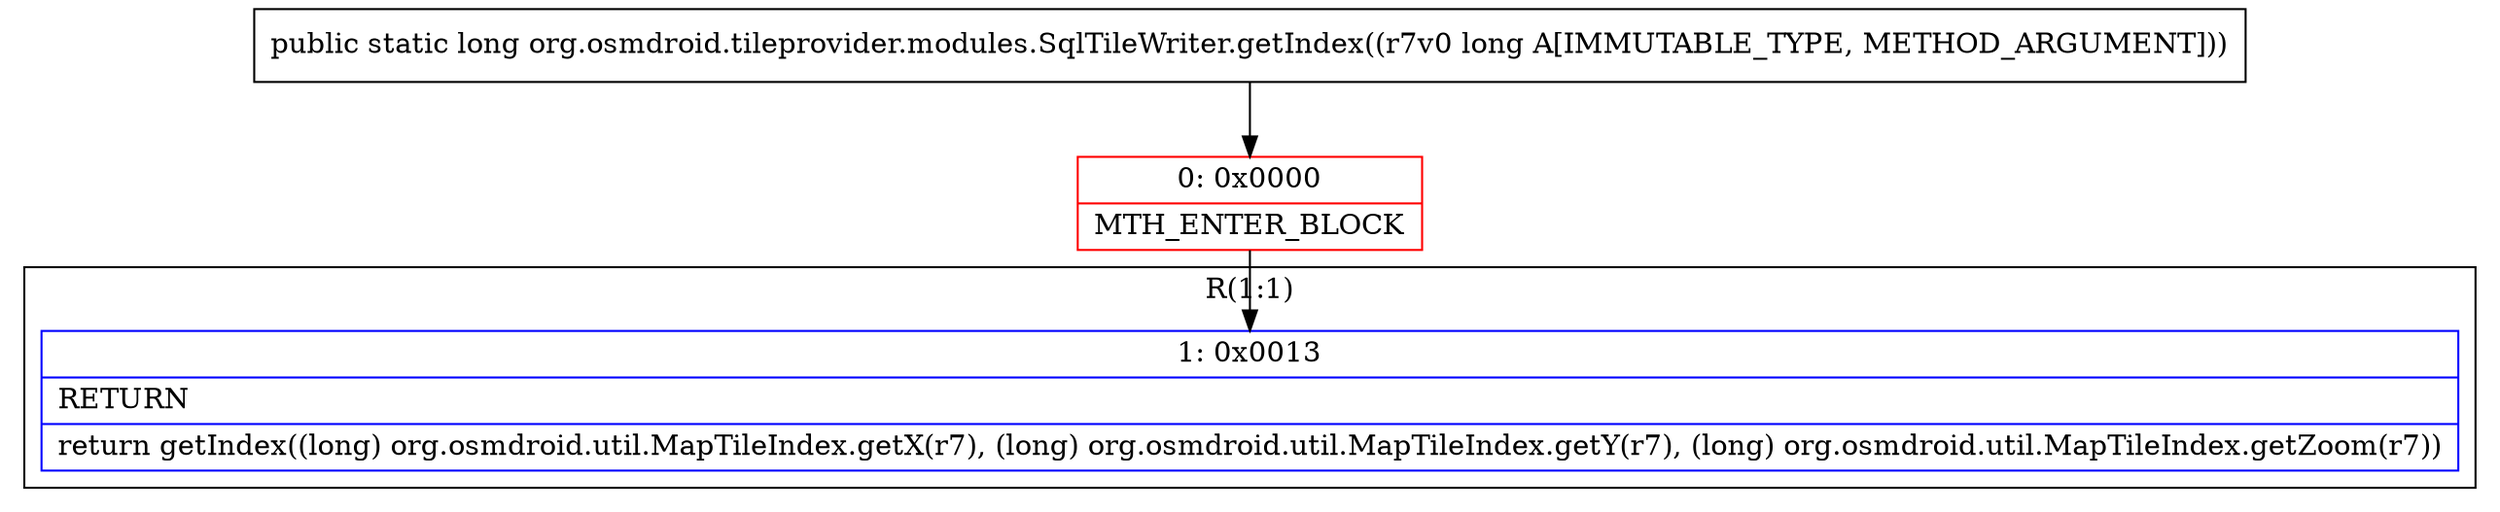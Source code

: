 digraph "CFG fororg.osmdroid.tileprovider.modules.SqlTileWriter.getIndex(J)J" {
subgraph cluster_Region_395530773 {
label = "R(1:1)";
node [shape=record,color=blue];
Node_1 [shape=record,label="{1\:\ 0x0013|RETURN\l|return getIndex((long) org.osmdroid.util.MapTileIndex.getX(r7), (long) org.osmdroid.util.MapTileIndex.getY(r7), (long) org.osmdroid.util.MapTileIndex.getZoom(r7))\l}"];
}
Node_0 [shape=record,color=red,label="{0\:\ 0x0000|MTH_ENTER_BLOCK\l}"];
MethodNode[shape=record,label="{public static long org.osmdroid.tileprovider.modules.SqlTileWriter.getIndex((r7v0 long A[IMMUTABLE_TYPE, METHOD_ARGUMENT])) }"];
MethodNode -> Node_0;
Node_0 -> Node_1;
}

